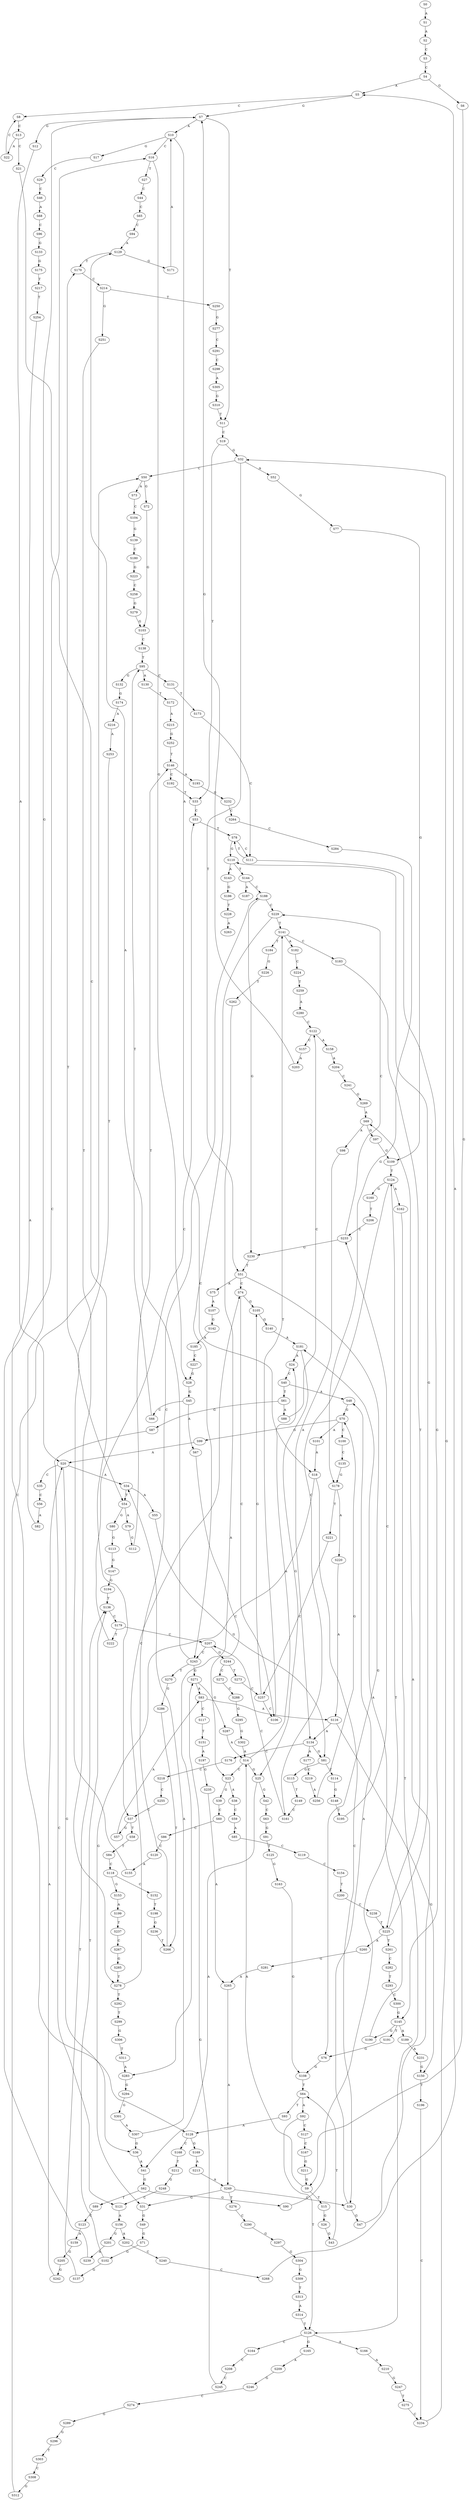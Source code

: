 strict digraph  {
	S0 -> S1 [ label = A ];
	S1 -> S2 [ label = A ];
	S2 -> S3 [ label = C ];
	S3 -> S4 [ label = C ];
	S4 -> S5 [ label = A ];
	S4 -> S6 [ label = G ];
	S5 -> S7 [ label = G ];
	S5 -> S8 [ label = C ];
	S6 -> S9 [ label = G ];
	S7 -> S10 [ label = A ];
	S7 -> S11 [ label = T ];
	S7 -> S12 [ label = G ];
	S8 -> S13 [ label = C ];
	S9 -> S14 [ label = A ];
	S9 -> S15 [ label = T ];
	S10 -> S16 [ label = C ];
	S10 -> S17 [ label = G ];
	S10 -> S18 [ label = A ];
	S11 -> S19 [ label = C ];
	S12 -> S20 [ label = A ];
	S13 -> S21 [ label = C ];
	S13 -> S22 [ label = A ];
	S14 -> S23 [ label = C ];
	S14 -> S24 [ label = A ];
	S14 -> S25 [ label = G ];
	S15 -> S26 [ label = G ];
	S16 -> S27 [ label = T ];
	S16 -> S28 [ label = G ];
	S17 -> S29 [ label = C ];
	S18 -> S30 [ label = C ];
	S18 -> S31 [ label = G ];
	S19 -> S32 [ label = G ];
	S19 -> S33 [ label = T ];
	S20 -> S34 [ label = A ];
	S20 -> S35 [ label = C ];
	S20 -> S36 [ label = G ];
	S21 -> S37 [ label = C ];
	S22 -> S8 [ label = C ];
	S23 -> S38 [ label = A ];
	S23 -> S39 [ label = G ];
	S24 -> S40 [ label = C ];
	S25 -> S41 [ label = A ];
	S25 -> S42 [ label = G ];
	S26 -> S43 [ label = G ];
	S27 -> S44 [ label = C ];
	S28 -> S45 [ label = G ];
	S29 -> S46 [ label = C ];
	S30 -> S47 [ label = G ];
	S30 -> S48 [ label = A ];
	S31 -> S49 [ label = G ];
	S32 -> S50 [ label = C ];
	S32 -> S51 [ label = T ];
	S32 -> S52 [ label = A ];
	S33 -> S53 [ label = C ];
	S34 -> S54 [ label = T ];
	S34 -> S55 [ label = A ];
	S35 -> S56 [ label = C ];
	S36 -> S41 [ label = A ];
	S37 -> S57 [ label = G ];
	S37 -> S58 [ label = T ];
	S38 -> S59 [ label = C ];
	S39 -> S60 [ label = C ];
	S40 -> S48 [ label = A ];
	S40 -> S61 [ label = T ];
	S41 -> S62 [ label = G ];
	S42 -> S63 [ label = C ];
	S43 -> S64 [ label = T ];
	S44 -> S65 [ label = C ];
	S45 -> S66 [ label = C ];
	S45 -> S67 [ label = A ];
	S46 -> S68 [ label = A ];
	S47 -> S69 [ label = A ];
	S48 -> S70 [ label = G ];
	S49 -> S71 [ label = G ];
	S50 -> S72 [ label = G ];
	S50 -> S73 [ label = A ];
	S51 -> S74 [ label = C ];
	S51 -> S75 [ label = A ];
	S51 -> S76 [ label = G ];
	S52 -> S77 [ label = G ];
	S53 -> S78 [ label = T ];
	S54 -> S79 [ label = A ];
	S54 -> S80 [ label = G ];
	S55 -> S81 [ label = G ];
	S56 -> S82 [ label = A ];
	S57 -> S83 [ label = A ];
	S58 -> S84 [ label = T ];
	S59 -> S85 [ label = A ];
	S60 -> S86 [ label = C ];
	S61 -> S87 [ label = G ];
	S61 -> S88 [ label = A ];
	S62 -> S89 [ label = T ];
	S62 -> S90 [ label = G ];
	S63 -> S91 [ label = G ];
	S64 -> S92 [ label = A ];
	S64 -> S93 [ label = T ];
	S65 -> S94 [ label = C ];
	S66 -> S95 [ label = T ];
	S67 -> S23 [ label = C ];
	S68 -> S96 [ label = C ];
	S69 -> S97 [ label = G ];
	S69 -> S98 [ label = A ];
	S70 -> S99 [ label = G ];
	S70 -> S100 [ label = C ];
	S70 -> S101 [ label = A ];
	S71 -> S102 [ label = G ];
	S72 -> S103 [ label = G ];
	S73 -> S104 [ label = C ];
	S74 -> S105 [ label = G ];
	S74 -> S106 [ label = C ];
	S75 -> S107 [ label = A ];
	S76 -> S108 [ label = G ];
	S77 -> S109 [ label = G ];
	S78 -> S110 [ label = G ];
	S78 -> S111 [ label = C ];
	S79 -> S112 [ label = G ];
	S80 -> S113 [ label = G ];
	S81 -> S114 [ label = T ];
	S81 -> S115 [ label = G ];
	S82 -> S7 [ label = G ];
	S83 -> S116 [ label = A ];
	S83 -> S117 [ label = C ];
	S84 -> S118 [ label = C ];
	S85 -> S119 [ label = C ];
	S86 -> S120 [ label = C ];
	S87 -> S121 [ label = C ];
	S88 -> S122 [ label = C ];
	S89 -> S123 [ label = C ];
	S90 -> S124 [ label = T ];
	S91 -> S125 [ label = T ];
	S92 -> S126 [ label = T ];
	S92 -> S127 [ label = C ];
	S93 -> S128 [ label = A ];
	S94 -> S129 [ label = A ];
	S95 -> S130 [ label = A ];
	S95 -> S131 [ label = C ];
	S95 -> S132 [ label = G ];
	S96 -> S133 [ label = G ];
	S97 -> S109 [ label = G ];
	S98 -> S134 [ label = A ];
	S99 -> S20 [ label = A ];
	S100 -> S135 [ label = C ];
	S101 -> S18 [ label = A ];
	S102 -> S136 [ label = T ];
	S102 -> S137 [ label = G ];
	S103 -> S138 [ label = C ];
	S104 -> S139 [ label = G ];
	S105 -> S140 [ label = G ];
	S106 -> S141 [ label = T ];
	S107 -> S142 [ label = G ];
	S108 -> S64 [ label = T ];
	S109 -> S124 [ label = T ];
	S110 -> S143 [ label = A ];
	S110 -> S144 [ label = T ];
	S111 -> S78 [ label = T ];
	S111 -> S145 [ label = G ];
	S112 -> S146 [ label = T ];
	S113 -> S147 [ label = G ];
	S114 -> S148 [ label = G ];
	S115 -> S149 [ label = T ];
	S116 -> S134 [ label = A ];
	S116 -> S150 [ label = G ];
	S117 -> S151 [ label = T ];
	S118 -> S152 [ label = C ];
	S118 -> S153 [ label = G ];
	S119 -> S154 [ label = C ];
	S120 -> S155 [ label = A ];
	S121 -> S156 [ label = A ];
	S122 -> S157 [ label = C ];
	S122 -> S158 [ label = A ];
	S123 -> S159 [ label = A ];
	S124 -> S160 [ label = G ];
	S124 -> S161 [ label = C ];
	S124 -> S162 [ label = A ];
	S125 -> S163 [ label = G ];
	S126 -> S164 [ label = C ];
	S126 -> S165 [ label = G ];
	S126 -> S166 [ label = A ];
	S127 -> S167 [ label = C ];
	S128 -> S168 [ label = C ];
	S128 -> S169 [ label = G ];
	S129 -> S170 [ label = T ];
	S129 -> S171 [ label = G ];
	S130 -> S172 [ label = T ];
	S131 -> S173 [ label = T ];
	S132 -> S174 [ label = G ];
	S133 -> S175 [ label = G ];
	S134 -> S81 [ label = G ];
	S134 -> S176 [ label = C ];
	S134 -> S177 [ label = A ];
	S135 -> S178 [ label = G ];
	S136 -> S179 [ label = C ];
	S137 -> S136 [ label = T ];
	S138 -> S95 [ label = T ];
	S139 -> S180 [ label = C ];
	S140 -> S181 [ label = A ];
	S141 -> S182 [ label = A ];
	S141 -> S183 [ label = C ];
	S141 -> S184 [ label = T ];
	S142 -> S185 [ label = A ];
	S143 -> S186 [ label = G ];
	S144 -> S187 [ label = A ];
	S144 -> S188 [ label = C ];
	S145 -> S189 [ label = A ];
	S145 -> S190 [ label = G ];
	S145 -> S191 [ label = T ];
	S146 -> S192 [ label = C ];
	S146 -> S193 [ label = A ];
	S147 -> S194 [ label = G ];
	S148 -> S195 [ label = T ];
	S149 -> S161 [ label = C ];
	S150 -> S196 [ label = T ];
	S151 -> S197 [ label = A ];
	S152 -> S198 [ label = T ];
	S153 -> S199 [ label = A ];
	S154 -> S200 [ label = T ];
	S155 -> S170 [ label = T ];
	S156 -> S201 [ label = G ];
	S156 -> S202 [ label = A ];
	S157 -> S203 [ label = A ];
	S158 -> S204 [ label = A ];
	S159 -> S205 [ label = G ];
	S160 -> S206 [ label = T ];
	S161 -> S207 [ label = C ];
	S162 -> S126 [ label = T ];
	S163 -> S108 [ label = G ];
	S164 -> S208 [ label = C ];
	S165 -> S209 [ label = A ];
	S166 -> S210 [ label = A ];
	S167 -> S211 [ label = G ];
	S168 -> S212 [ label = T ];
	S169 -> S213 [ label = A ];
	S170 -> S214 [ label = C ];
	S171 -> S10 [ label = A ];
	S172 -> S215 [ label = A ];
	S173 -> S111 [ label = C ];
	S174 -> S216 [ label = A ];
	S175 -> S217 [ label = T ];
	S176 -> S218 [ label = C ];
	S177 -> S219 [ label = C ];
	S178 -> S220 [ label = A ];
	S178 -> S221 [ label = T ];
	S179 -> S207 [ label = C ];
	S179 -> S222 [ label = T ];
	S180 -> S223 [ label = G ];
	S181 -> S24 [ label = A ];
	S181 -> S25 [ label = G ];
	S182 -> S224 [ label = C ];
	S183 -> S225 [ label = T ];
	S184 -> S226 [ label = G ];
	S185 -> S227 [ label = C ];
	S186 -> S228 [ label = T ];
	S188 -> S229 [ label = C ];
	S188 -> S230 [ label = G ];
	S189 -> S231 [ label = A ];
	S190 -> S181 [ label = A ];
	S191 -> S76 [ label = G ];
	S192 -> S33 [ label = T ];
	S193 -> S232 [ label = G ];
	S194 -> S136 [ label = T ];
	S195 -> S233 [ label = C ];
	S196 -> S234 [ label = C ];
	S197 -> S235 [ label = G ];
	S198 -> S236 [ label = G ];
	S199 -> S237 [ label = T ];
	S200 -> S238 [ label = C ];
	S201 -> S239 [ label = A ];
	S202 -> S240 [ label = C ];
	S203 -> S7 [ label = G ];
	S204 -> S241 [ label = C ];
	S205 -> S242 [ label = G ];
	S206 -> S233 [ label = C ];
	S207 -> S243 [ label = C ];
	S207 -> S244 [ label = G ];
	S208 -> S245 [ label = C ];
	S209 -> S246 [ label = G ];
	S210 -> S247 [ label = G ];
	S211 -> S9 [ label = G ];
	S212 -> S248 [ label = G ];
	S213 -> S249 [ label = A ];
	S214 -> S250 [ label = T ];
	S214 -> S251 [ label = G ];
	S215 -> S252 [ label = G ];
	S216 -> S253 [ label = A ];
	S217 -> S254 [ label = T ];
	S218 -> S255 [ label = C ];
	S219 -> S256 [ label = A ];
	S220 -> S116 [ label = A ];
	S221 -> S257 [ label = C ];
	S222 -> S53 [ label = C ];
	S223 -> S258 [ label = C ];
	S224 -> S259 [ label = T ];
	S225 -> S260 [ label = A ];
	S225 -> S261 [ label = T ];
	S225 -> S110 [ label = G ];
	S226 -> S262 [ label = T ];
	S227 -> S28 [ label = G ];
	S228 -> S263 [ label = A ];
	S229 -> S141 [ label = T ];
	S229 -> S243 [ label = C ];
	S230 -> S51 [ label = T ];
	S231 -> S150 [ label = G ];
	S232 -> S264 [ label = C ];
	S233 -> S230 [ label = G ];
	S233 -> S229 [ label = C ];
	S234 -> S32 [ label = G ];
	S235 -> S265 [ label = A ];
	S236 -> S266 [ label = T ];
	S237 -> S267 [ label = C ];
	S238 -> S225 [ label = T ];
	S239 -> S16 [ label = C ];
	S240 -> S268 [ label = C ];
	S241 -> S269 [ label = G ];
	S242 -> S20 [ label = A ];
	S243 -> S270 [ label = T ];
	S243 -> S129 [ label = A ];
	S243 -> S271 [ label = G ];
	S244 -> S272 [ label = C ];
	S244 -> S273 [ label = T ];
	S245 -> S271 [ label = G ];
	S246 -> S274 [ label = C ];
	S247 -> S275 [ label = T ];
	S248 -> S121 [ label = C ];
	S249 -> S276 [ label = T ];
	S249 -> S30 [ label = C ];
	S249 -> S31 [ label = G ];
	S250 -> S277 [ label = G ];
	S251 -> S278 [ label = T ];
	S252 -> S146 [ label = T ];
	S253 -> S54 [ label = T ];
	S254 -> S128 [ label = A ];
	S255 -> S37 [ label = C ];
	S256 -> S70 [ label = G ];
	S257 -> S106 [ label = C ];
	S257 -> S105 [ label = G ];
	S258 -> S279 [ label = G ];
	S259 -> S280 [ label = A ];
	S260 -> S281 [ label = G ];
	S261 -> S282 [ label = C ];
	S262 -> S283 [ label = A ];
	S264 -> S284 [ label = C ];
	S265 -> S249 [ label = A ];
	S266 -> S188 [ label = C ];
	S267 -> S285 [ label = G ];
	S268 -> S5 [ label = A ];
	S269 -> S69 [ label = A ];
	S270 -> S286 [ label = G ];
	S271 -> S83 [ label = A ];
	S271 -> S287 [ label = G ];
	S272 -> S288 [ label = C ];
	S273 -> S257 [ label = C ];
	S274 -> S289 [ label = G ];
	S275 -> S234 [ label = C ];
	S276 -> S290 [ label = C ];
	S277 -> S291 [ label = C ];
	S278 -> S74 [ label = C ];
	S278 -> S292 [ label = T ];
	S279 -> S103 [ label = G ];
	S280 -> S122 [ label = C ];
	S281 -> S265 [ label = A ];
	S282 -> S293 [ label = T ];
	S283 -> S294 [ label = G ];
	S284 -> S178 [ label = G ];
	S285 -> S278 [ label = T ];
	S286 -> S266 [ label = T ];
	S287 -> S14 [ label = A ];
	S288 -> S295 [ label = G ];
	S289 -> S296 [ label = G ];
	S290 -> S297 [ label = G ];
	S291 -> S298 [ label = C ];
	S292 -> S299 [ label = T ];
	S293 -> S300 [ label = C ];
	S294 -> S301 [ label = G ];
	S295 -> S302 [ label = G ];
	S296 -> S303 [ label = T ];
	S297 -> S304 [ label = G ];
	S298 -> S305 [ label = A ];
	S299 -> S306 [ label = G ];
	S300 -> S145 [ label = G ];
	S301 -> S307 [ label = A ];
	S302 -> S14 [ label = A ];
	S303 -> S308 [ label = C ];
	S304 -> S309 [ label = G ];
	S305 -> S310 [ label = G ];
	S306 -> S311 [ label = T ];
	S307 -> S36 [ label = G ];
	S307 -> S34 [ label = A ];
	S308 -> S312 [ label = G ];
	S309 -> S313 [ label = T ];
	S310 -> S11 [ label = T ];
	S311 -> S283 [ label = A ];
	S312 -> S50 [ label = C ];
	S313 -> S314 [ label = A ];
	S314 -> S126 [ label = T ];
}
